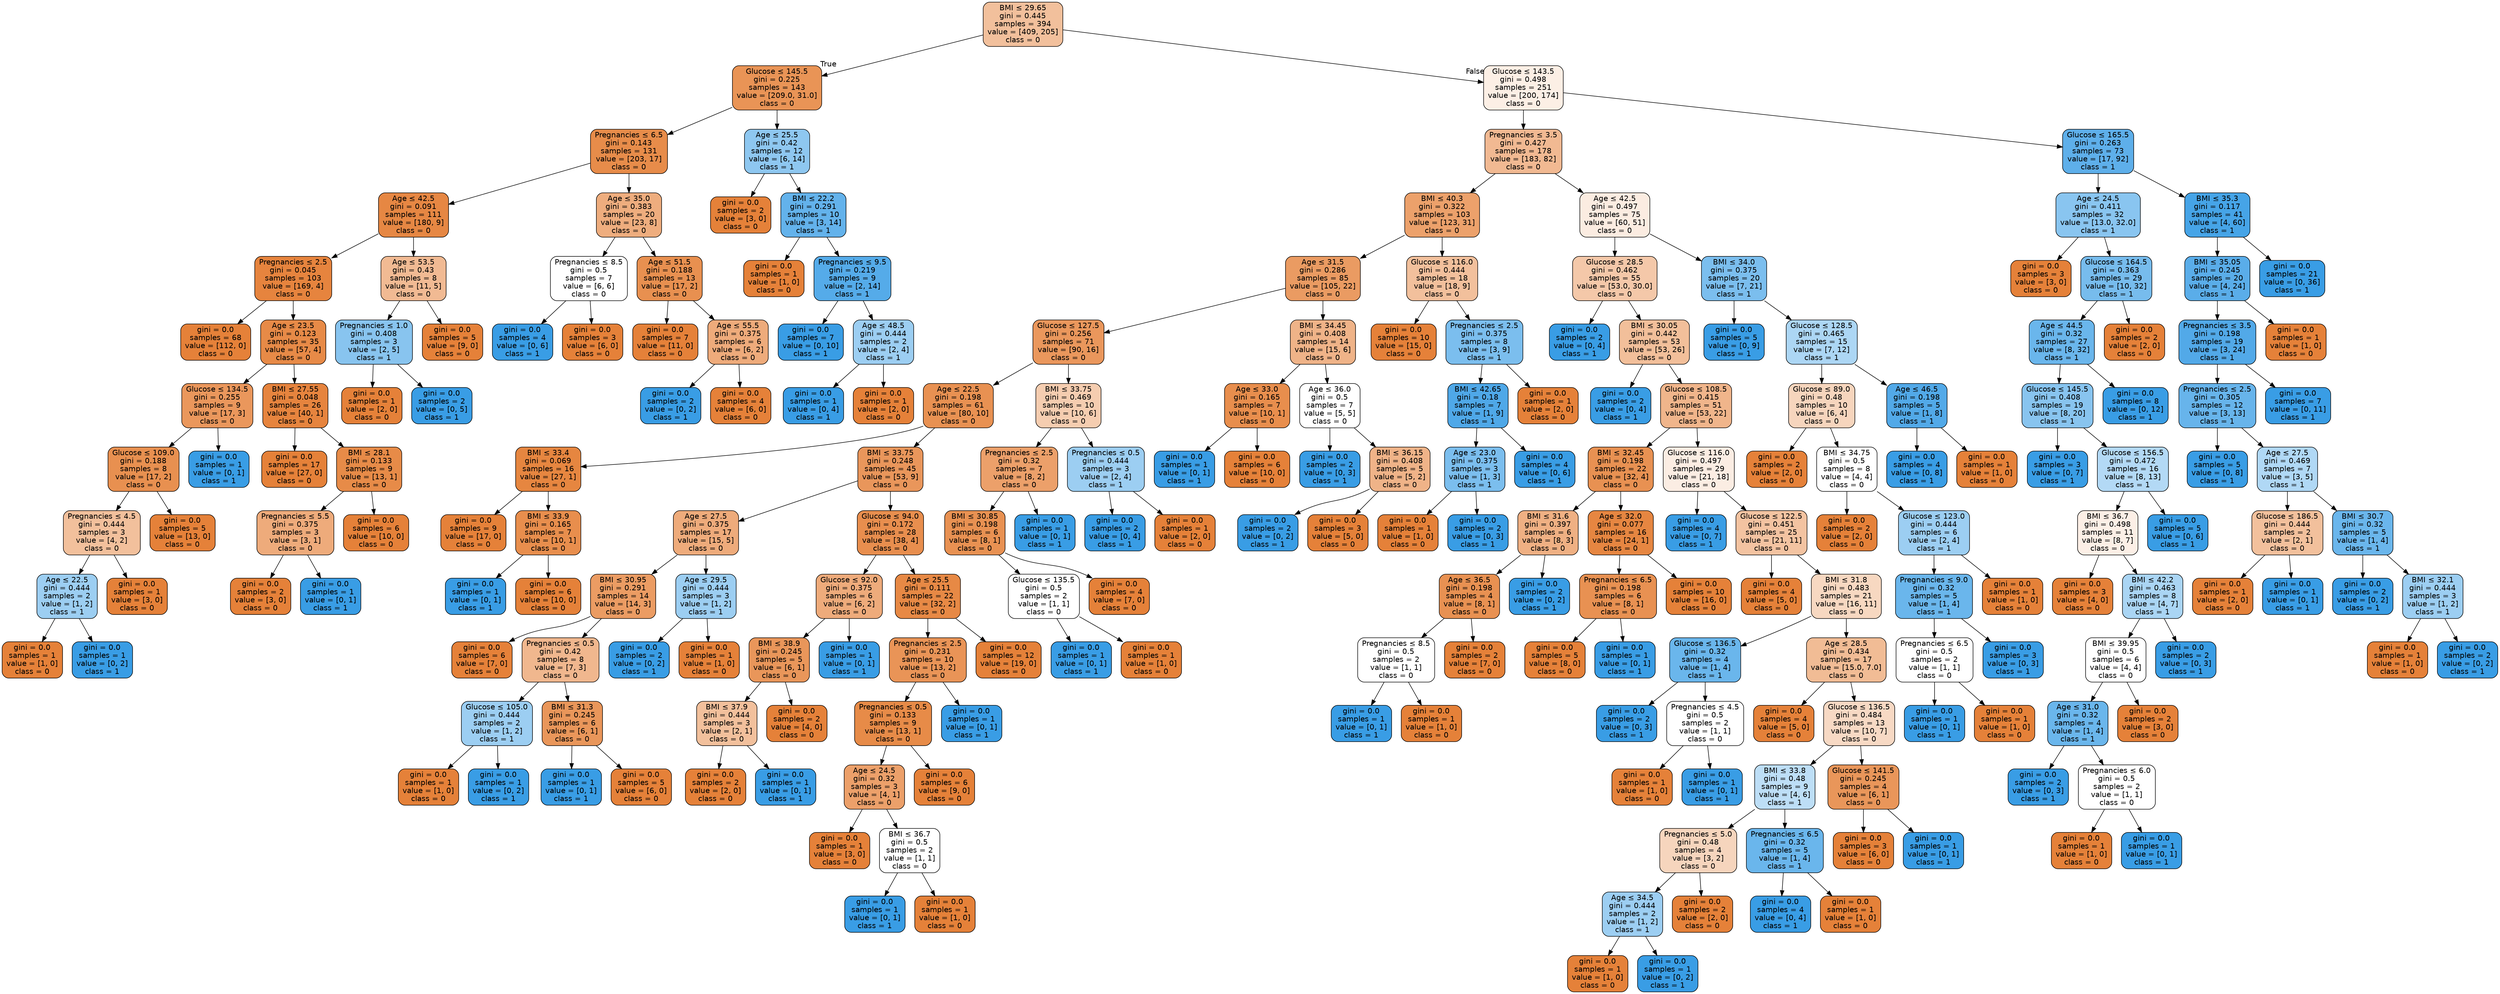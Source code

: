 digraph Tree {
node [shape=box, style="filled, rounded", color="black", fontname="helvetica"] ;
edge [fontname="helvetica"] ;
0 [label=<BMI &le; 29.65<br/>gini = 0.445<br/>samples = 394<br/>value = [409, 205]<br/>class = 0>, fillcolor="#f2c09c"] ;
1 [label=<Glucose &le; 145.5<br/>gini = 0.225<br/>samples = 143<br/>value = [209.0, 31.0]<br/>class = 0>, fillcolor="#e99456"] ;
0 -> 1 [labeldistance=2.5, labelangle=45, headlabel="True"] ;
2 [label=<Pregnancies &le; 6.5<br/>gini = 0.143<br/>samples = 131<br/>value = [203, 17]<br/>class = 0>, fillcolor="#e78c4a"] ;
1 -> 2 ;
3 [label=<Age &le; 42.5<br/>gini = 0.091<br/>samples = 111<br/>value = [180, 9]<br/>class = 0>, fillcolor="#e68743"] ;
2 -> 3 ;
4 [label=<Pregnancies &le; 2.5<br/>gini = 0.045<br/>samples = 103<br/>value = [169, 4]<br/>class = 0>, fillcolor="#e6843e"] ;
3 -> 4 ;
5 [label=<gini = 0.0<br/>samples = 68<br/>value = [112, 0]<br/>class = 0>, fillcolor="#e58139"] ;
4 -> 5 ;
6 [label=<Age &le; 23.5<br/>gini = 0.123<br/>samples = 35<br/>value = [57, 4]<br/>class = 0>, fillcolor="#e78a47"] ;
4 -> 6 ;
7 [label=<Glucose &le; 134.5<br/>gini = 0.255<br/>samples = 9<br/>value = [17, 3]<br/>class = 0>, fillcolor="#ea975c"] ;
6 -> 7 ;
8 [label=<Glucose &le; 109.0<br/>gini = 0.188<br/>samples = 8<br/>value = [17, 2]<br/>class = 0>, fillcolor="#e89050"] ;
7 -> 8 ;
9 [label=<Pregnancies &le; 4.5<br/>gini = 0.444<br/>samples = 3<br/>value = [4, 2]<br/>class = 0>, fillcolor="#f2c09c"] ;
8 -> 9 ;
10 [label=<Age &le; 22.5<br/>gini = 0.444<br/>samples = 2<br/>value = [1, 2]<br/>class = 1>, fillcolor="#9ccef2"] ;
9 -> 10 ;
11 [label=<gini = 0.0<br/>samples = 1<br/>value = [1, 0]<br/>class = 0>, fillcolor="#e58139"] ;
10 -> 11 ;
12 [label=<gini = 0.0<br/>samples = 1<br/>value = [0, 2]<br/>class = 1>, fillcolor="#399de5"] ;
10 -> 12 ;
13 [label=<gini = 0.0<br/>samples = 1<br/>value = [3, 0]<br/>class = 0>, fillcolor="#e58139"] ;
9 -> 13 ;
14 [label=<gini = 0.0<br/>samples = 5<br/>value = [13, 0]<br/>class = 0>, fillcolor="#e58139"] ;
8 -> 14 ;
15 [label=<gini = 0.0<br/>samples = 1<br/>value = [0, 1]<br/>class = 1>, fillcolor="#399de5"] ;
7 -> 15 ;
16 [label=<BMI &le; 27.55<br/>gini = 0.048<br/>samples = 26<br/>value = [40, 1]<br/>class = 0>, fillcolor="#e6843e"] ;
6 -> 16 ;
17 [label=<gini = 0.0<br/>samples = 17<br/>value = [27, 0]<br/>class = 0>, fillcolor="#e58139"] ;
16 -> 17 ;
18 [label=<BMI &le; 28.1<br/>gini = 0.133<br/>samples = 9<br/>value = [13, 1]<br/>class = 0>, fillcolor="#e78b48"] ;
16 -> 18 ;
19 [label=<Pregnancies &le; 5.5<br/>gini = 0.375<br/>samples = 3<br/>value = [3, 1]<br/>class = 0>, fillcolor="#eeab7b"] ;
18 -> 19 ;
20 [label=<gini = 0.0<br/>samples = 2<br/>value = [3, 0]<br/>class = 0>, fillcolor="#e58139"] ;
19 -> 20 ;
21 [label=<gini = 0.0<br/>samples = 1<br/>value = [0, 1]<br/>class = 1>, fillcolor="#399de5"] ;
19 -> 21 ;
22 [label=<gini = 0.0<br/>samples = 6<br/>value = [10, 0]<br/>class = 0>, fillcolor="#e58139"] ;
18 -> 22 ;
23 [label=<Age &le; 53.5<br/>gini = 0.43<br/>samples = 8<br/>value = [11, 5]<br/>class = 0>, fillcolor="#f1ba93"] ;
3 -> 23 ;
24 [label=<Pregnancies &le; 1.0<br/>gini = 0.408<br/>samples = 3<br/>value = [2, 5]<br/>class = 1>, fillcolor="#88c4ef"] ;
23 -> 24 ;
25 [label=<gini = 0.0<br/>samples = 1<br/>value = [2, 0]<br/>class = 0>, fillcolor="#e58139"] ;
24 -> 25 ;
26 [label=<gini = 0.0<br/>samples = 2<br/>value = [0, 5]<br/>class = 1>, fillcolor="#399de5"] ;
24 -> 26 ;
27 [label=<gini = 0.0<br/>samples = 5<br/>value = [9, 0]<br/>class = 0>, fillcolor="#e58139"] ;
23 -> 27 ;
28 [label=<Age &le; 35.0<br/>gini = 0.383<br/>samples = 20<br/>value = [23, 8]<br/>class = 0>, fillcolor="#eead7e"] ;
2 -> 28 ;
29 [label=<Pregnancies &le; 8.5<br/>gini = 0.5<br/>samples = 7<br/>value = [6, 6]<br/>class = 0>, fillcolor="#ffffff"] ;
28 -> 29 ;
30 [label=<gini = 0.0<br/>samples = 4<br/>value = [0, 6]<br/>class = 1>, fillcolor="#399de5"] ;
29 -> 30 ;
31 [label=<gini = 0.0<br/>samples = 3<br/>value = [6, 0]<br/>class = 0>, fillcolor="#e58139"] ;
29 -> 31 ;
32 [label=<Age &le; 51.5<br/>gini = 0.188<br/>samples = 13<br/>value = [17, 2]<br/>class = 0>, fillcolor="#e89050"] ;
28 -> 32 ;
33 [label=<gini = 0.0<br/>samples = 7<br/>value = [11, 0]<br/>class = 0>, fillcolor="#e58139"] ;
32 -> 33 ;
34 [label=<Age &le; 55.5<br/>gini = 0.375<br/>samples = 6<br/>value = [6, 2]<br/>class = 0>, fillcolor="#eeab7b"] ;
32 -> 34 ;
35 [label=<gini = 0.0<br/>samples = 2<br/>value = [0, 2]<br/>class = 1>, fillcolor="#399de5"] ;
34 -> 35 ;
36 [label=<gini = 0.0<br/>samples = 4<br/>value = [6, 0]<br/>class = 0>, fillcolor="#e58139"] ;
34 -> 36 ;
37 [label=<Age &le; 25.5<br/>gini = 0.42<br/>samples = 12<br/>value = [6, 14]<br/>class = 1>, fillcolor="#8ec7f0"] ;
1 -> 37 ;
38 [label=<gini = 0.0<br/>samples = 2<br/>value = [3, 0]<br/>class = 0>, fillcolor="#e58139"] ;
37 -> 38 ;
39 [label=<BMI &le; 22.2<br/>gini = 0.291<br/>samples = 10<br/>value = [3, 14]<br/>class = 1>, fillcolor="#63b2eb"] ;
37 -> 39 ;
40 [label=<gini = 0.0<br/>samples = 1<br/>value = [1, 0]<br/>class = 0>, fillcolor="#e58139"] ;
39 -> 40 ;
41 [label=<Pregnancies &le; 9.5<br/>gini = 0.219<br/>samples = 9<br/>value = [2, 14]<br/>class = 1>, fillcolor="#55abe9"] ;
39 -> 41 ;
42 [label=<gini = 0.0<br/>samples = 7<br/>value = [0, 10]<br/>class = 1>, fillcolor="#399de5"] ;
41 -> 42 ;
43 [label=<Age &le; 48.5<br/>gini = 0.444<br/>samples = 2<br/>value = [2, 4]<br/>class = 1>, fillcolor="#9ccef2"] ;
41 -> 43 ;
44 [label=<gini = 0.0<br/>samples = 1<br/>value = [0, 4]<br/>class = 1>, fillcolor="#399de5"] ;
43 -> 44 ;
45 [label=<gini = 0.0<br/>samples = 1<br/>value = [2, 0]<br/>class = 0>, fillcolor="#e58139"] ;
43 -> 45 ;
46 [label=<Glucose &le; 143.5<br/>gini = 0.498<br/>samples = 251<br/>value = [200, 174]<br/>class = 0>, fillcolor="#fcefe5"] ;
0 -> 46 [labeldistance=2.5, labelangle=-45, headlabel="False"] ;
47 [label=<Pregnancies &le; 3.5<br/>gini = 0.427<br/>samples = 178<br/>value = [183, 82]<br/>class = 0>, fillcolor="#f1b992"] ;
46 -> 47 ;
48 [label=<BMI &le; 40.3<br/>gini = 0.322<br/>samples = 103<br/>value = [123, 31]<br/>class = 0>, fillcolor="#eca16b"] ;
47 -> 48 ;
49 [label=<Age &le; 31.5<br/>gini = 0.286<br/>samples = 85<br/>value = [105, 22]<br/>class = 0>, fillcolor="#ea9b62"] ;
48 -> 49 ;
50 [label=<Glucose &le; 127.5<br/>gini = 0.256<br/>samples = 71<br/>value = [90, 16]<br/>class = 0>, fillcolor="#ea975c"] ;
49 -> 50 ;
51 [label=<Age &le; 22.5<br/>gini = 0.198<br/>samples = 61<br/>value = [80, 10]<br/>class = 0>, fillcolor="#e89152"] ;
50 -> 51 ;
52 [label=<BMI &le; 33.4<br/>gini = 0.069<br/>samples = 16<br/>value = [27, 1]<br/>class = 0>, fillcolor="#e68640"] ;
51 -> 52 ;
53 [label=<gini = 0.0<br/>samples = 9<br/>value = [17, 0]<br/>class = 0>, fillcolor="#e58139"] ;
52 -> 53 ;
54 [label=<BMI &le; 33.9<br/>gini = 0.165<br/>samples = 7<br/>value = [10, 1]<br/>class = 0>, fillcolor="#e88e4d"] ;
52 -> 54 ;
55 [label=<gini = 0.0<br/>samples = 1<br/>value = [0, 1]<br/>class = 1>, fillcolor="#399de5"] ;
54 -> 55 ;
56 [label=<gini = 0.0<br/>samples = 6<br/>value = [10, 0]<br/>class = 0>, fillcolor="#e58139"] ;
54 -> 56 ;
57 [label=<BMI &le; 33.75<br/>gini = 0.248<br/>samples = 45<br/>value = [53, 9]<br/>class = 0>, fillcolor="#e9965b"] ;
51 -> 57 ;
58 [label=<Age &le; 27.5<br/>gini = 0.375<br/>samples = 17<br/>value = [15, 5]<br/>class = 0>, fillcolor="#eeab7b"] ;
57 -> 58 ;
59 [label=<BMI &le; 30.95<br/>gini = 0.291<br/>samples = 14<br/>value = [14, 3]<br/>class = 0>, fillcolor="#eb9c63"] ;
58 -> 59 ;
60 [label=<gini = 0.0<br/>samples = 6<br/>value = [7, 0]<br/>class = 0>, fillcolor="#e58139"] ;
59 -> 60 ;
61 [label=<Pregnancies &le; 0.5<br/>gini = 0.42<br/>samples = 8<br/>value = [7, 3]<br/>class = 0>, fillcolor="#f0b78e"] ;
59 -> 61 ;
62 [label=<Glucose &le; 105.0<br/>gini = 0.444<br/>samples = 2<br/>value = [1, 2]<br/>class = 1>, fillcolor="#9ccef2"] ;
61 -> 62 ;
63 [label=<gini = 0.0<br/>samples = 1<br/>value = [1, 0]<br/>class = 0>, fillcolor="#e58139"] ;
62 -> 63 ;
64 [label=<gini = 0.0<br/>samples = 1<br/>value = [0, 2]<br/>class = 1>, fillcolor="#399de5"] ;
62 -> 64 ;
65 [label=<BMI &le; 31.3<br/>gini = 0.245<br/>samples = 6<br/>value = [6, 1]<br/>class = 0>, fillcolor="#e9965a"] ;
61 -> 65 ;
66 [label=<gini = 0.0<br/>samples = 1<br/>value = [0, 1]<br/>class = 1>, fillcolor="#399de5"] ;
65 -> 66 ;
67 [label=<gini = 0.0<br/>samples = 5<br/>value = [6, 0]<br/>class = 0>, fillcolor="#e58139"] ;
65 -> 67 ;
68 [label=<Age &le; 29.5<br/>gini = 0.444<br/>samples = 3<br/>value = [1, 2]<br/>class = 1>, fillcolor="#9ccef2"] ;
58 -> 68 ;
69 [label=<gini = 0.0<br/>samples = 2<br/>value = [0, 2]<br/>class = 1>, fillcolor="#399de5"] ;
68 -> 69 ;
70 [label=<gini = 0.0<br/>samples = 1<br/>value = [1, 0]<br/>class = 0>, fillcolor="#e58139"] ;
68 -> 70 ;
71 [label=<Glucose &le; 94.0<br/>gini = 0.172<br/>samples = 28<br/>value = [38, 4]<br/>class = 0>, fillcolor="#e88e4e"] ;
57 -> 71 ;
72 [label=<Glucose &le; 92.0<br/>gini = 0.375<br/>samples = 6<br/>value = [6, 2]<br/>class = 0>, fillcolor="#eeab7b"] ;
71 -> 72 ;
73 [label=<BMI &le; 38.9<br/>gini = 0.245<br/>samples = 5<br/>value = [6, 1]<br/>class = 0>, fillcolor="#e9965a"] ;
72 -> 73 ;
74 [label=<BMI &le; 37.9<br/>gini = 0.444<br/>samples = 3<br/>value = [2, 1]<br/>class = 0>, fillcolor="#f2c09c"] ;
73 -> 74 ;
75 [label=<gini = 0.0<br/>samples = 2<br/>value = [2, 0]<br/>class = 0>, fillcolor="#e58139"] ;
74 -> 75 ;
76 [label=<gini = 0.0<br/>samples = 1<br/>value = [0, 1]<br/>class = 1>, fillcolor="#399de5"] ;
74 -> 76 ;
77 [label=<gini = 0.0<br/>samples = 2<br/>value = [4, 0]<br/>class = 0>, fillcolor="#e58139"] ;
73 -> 77 ;
78 [label=<gini = 0.0<br/>samples = 1<br/>value = [0, 1]<br/>class = 1>, fillcolor="#399de5"] ;
72 -> 78 ;
79 [label=<Age &le; 25.5<br/>gini = 0.111<br/>samples = 22<br/>value = [32, 2]<br/>class = 0>, fillcolor="#e78945"] ;
71 -> 79 ;
80 [label=<Pregnancies &le; 2.5<br/>gini = 0.231<br/>samples = 10<br/>value = [13, 2]<br/>class = 0>, fillcolor="#e99457"] ;
79 -> 80 ;
81 [label=<Pregnancies &le; 0.5<br/>gini = 0.133<br/>samples = 9<br/>value = [13, 1]<br/>class = 0>, fillcolor="#e78b48"] ;
80 -> 81 ;
82 [label=<Age &le; 24.5<br/>gini = 0.32<br/>samples = 3<br/>value = [4, 1]<br/>class = 0>, fillcolor="#eca06a"] ;
81 -> 82 ;
83 [label=<gini = 0.0<br/>samples = 1<br/>value = [3, 0]<br/>class = 0>, fillcolor="#e58139"] ;
82 -> 83 ;
84 [label=<BMI &le; 36.7<br/>gini = 0.5<br/>samples = 2<br/>value = [1, 1]<br/>class = 0>, fillcolor="#ffffff"] ;
82 -> 84 ;
85 [label=<gini = 0.0<br/>samples = 1<br/>value = [0, 1]<br/>class = 1>, fillcolor="#399de5"] ;
84 -> 85 ;
86 [label=<gini = 0.0<br/>samples = 1<br/>value = [1, 0]<br/>class = 0>, fillcolor="#e58139"] ;
84 -> 86 ;
87 [label=<gini = 0.0<br/>samples = 6<br/>value = [9, 0]<br/>class = 0>, fillcolor="#e58139"] ;
81 -> 87 ;
88 [label=<gini = 0.0<br/>samples = 1<br/>value = [0, 1]<br/>class = 1>, fillcolor="#399de5"] ;
80 -> 88 ;
89 [label=<gini = 0.0<br/>samples = 12<br/>value = [19, 0]<br/>class = 0>, fillcolor="#e58139"] ;
79 -> 89 ;
90 [label=<BMI &le; 33.75<br/>gini = 0.469<br/>samples = 10<br/>value = [10, 6]<br/>class = 0>, fillcolor="#f5cdb0"] ;
50 -> 90 ;
91 [label=<Pregnancies &le; 2.5<br/>gini = 0.32<br/>samples = 7<br/>value = [8, 2]<br/>class = 0>, fillcolor="#eca06a"] ;
90 -> 91 ;
92 [label=<BMI &le; 30.85<br/>gini = 0.198<br/>samples = 6<br/>value = [8, 1]<br/>class = 0>, fillcolor="#e89152"] ;
91 -> 92 ;
93 [label=<Glucose &le; 135.5<br/>gini = 0.5<br/>samples = 2<br/>value = [1, 1]<br/>class = 0>, fillcolor="#ffffff"] ;
92 -> 93 ;
94 [label=<gini = 0.0<br/>samples = 1<br/>value = [0, 1]<br/>class = 1>, fillcolor="#399de5"] ;
93 -> 94 ;
95 [label=<gini = 0.0<br/>samples = 1<br/>value = [1, 0]<br/>class = 0>, fillcolor="#e58139"] ;
93 -> 95 ;
96 [label=<gini = 0.0<br/>samples = 4<br/>value = [7, 0]<br/>class = 0>, fillcolor="#e58139"] ;
92 -> 96 ;
97 [label=<gini = 0.0<br/>samples = 1<br/>value = [0, 1]<br/>class = 1>, fillcolor="#399de5"] ;
91 -> 97 ;
98 [label=<Pregnancies &le; 0.5<br/>gini = 0.444<br/>samples = 3<br/>value = [2, 4]<br/>class = 1>, fillcolor="#9ccef2"] ;
90 -> 98 ;
99 [label=<gini = 0.0<br/>samples = 2<br/>value = [0, 4]<br/>class = 1>, fillcolor="#399de5"] ;
98 -> 99 ;
100 [label=<gini = 0.0<br/>samples = 1<br/>value = [2, 0]<br/>class = 0>, fillcolor="#e58139"] ;
98 -> 100 ;
101 [label=<BMI &le; 34.45<br/>gini = 0.408<br/>samples = 14<br/>value = [15, 6]<br/>class = 0>, fillcolor="#efb388"] ;
49 -> 101 ;
102 [label=<Age &le; 33.0<br/>gini = 0.165<br/>samples = 7<br/>value = [10, 1]<br/>class = 0>, fillcolor="#e88e4d"] ;
101 -> 102 ;
103 [label=<gini = 0.0<br/>samples = 1<br/>value = [0, 1]<br/>class = 1>, fillcolor="#399de5"] ;
102 -> 103 ;
104 [label=<gini = 0.0<br/>samples = 6<br/>value = [10, 0]<br/>class = 0>, fillcolor="#e58139"] ;
102 -> 104 ;
105 [label=<Age &le; 36.0<br/>gini = 0.5<br/>samples = 7<br/>value = [5, 5]<br/>class = 0>, fillcolor="#ffffff"] ;
101 -> 105 ;
106 [label=<gini = 0.0<br/>samples = 2<br/>value = [0, 3]<br/>class = 1>, fillcolor="#399de5"] ;
105 -> 106 ;
107 [label=<BMI &le; 36.15<br/>gini = 0.408<br/>samples = 5<br/>value = [5, 2]<br/>class = 0>, fillcolor="#efb388"] ;
105 -> 107 ;
108 [label=<gini = 0.0<br/>samples = 2<br/>value = [0, 2]<br/>class = 1>, fillcolor="#399de5"] ;
107 -> 108 ;
109 [label=<gini = 0.0<br/>samples = 3<br/>value = [5, 0]<br/>class = 0>, fillcolor="#e58139"] ;
107 -> 109 ;
110 [label=<Glucose &le; 116.0<br/>gini = 0.444<br/>samples = 18<br/>value = [18, 9]<br/>class = 0>, fillcolor="#f2c09c"] ;
48 -> 110 ;
111 [label=<gini = 0.0<br/>samples = 10<br/>value = [15, 0]<br/>class = 0>, fillcolor="#e58139"] ;
110 -> 111 ;
112 [label=<Pregnancies &le; 2.5<br/>gini = 0.375<br/>samples = 8<br/>value = [3, 9]<br/>class = 1>, fillcolor="#7bbeee"] ;
110 -> 112 ;
113 [label=<BMI &le; 42.65<br/>gini = 0.18<br/>samples = 7<br/>value = [1, 9]<br/>class = 1>, fillcolor="#4fa8e8"] ;
112 -> 113 ;
114 [label=<Age &le; 23.0<br/>gini = 0.375<br/>samples = 3<br/>value = [1, 3]<br/>class = 1>, fillcolor="#7bbeee"] ;
113 -> 114 ;
115 [label=<gini = 0.0<br/>samples = 1<br/>value = [1, 0]<br/>class = 0>, fillcolor="#e58139"] ;
114 -> 115 ;
116 [label=<gini = 0.0<br/>samples = 2<br/>value = [0, 3]<br/>class = 1>, fillcolor="#399de5"] ;
114 -> 116 ;
117 [label=<gini = 0.0<br/>samples = 4<br/>value = [0, 6]<br/>class = 1>, fillcolor="#399de5"] ;
113 -> 117 ;
118 [label=<gini = 0.0<br/>samples = 1<br/>value = [2, 0]<br/>class = 0>, fillcolor="#e58139"] ;
112 -> 118 ;
119 [label=<Age &le; 42.5<br/>gini = 0.497<br/>samples = 75<br/>value = [60, 51]<br/>class = 0>, fillcolor="#fbece1"] ;
47 -> 119 ;
120 [label=<Glucose &le; 28.5<br/>gini = 0.462<br/>samples = 55<br/>value = [53.0, 30.0]<br/>class = 0>, fillcolor="#f4c8a9"] ;
119 -> 120 ;
121 [label=<gini = 0.0<br/>samples = 2<br/>value = [0, 4]<br/>class = 1>, fillcolor="#399de5"] ;
120 -> 121 ;
122 [label=<BMI &le; 30.05<br/>gini = 0.442<br/>samples = 53<br/>value = [53, 26]<br/>class = 0>, fillcolor="#f2bf9a"] ;
120 -> 122 ;
123 [label=<gini = 0.0<br/>samples = 2<br/>value = [0, 4]<br/>class = 1>, fillcolor="#399de5"] ;
122 -> 123 ;
124 [label=<Glucose &le; 108.5<br/>gini = 0.415<br/>samples = 51<br/>value = [53, 22]<br/>class = 0>, fillcolor="#f0b58b"] ;
122 -> 124 ;
125 [label=<BMI &le; 32.45<br/>gini = 0.198<br/>samples = 22<br/>value = [32, 4]<br/>class = 0>, fillcolor="#e89152"] ;
124 -> 125 ;
126 [label=<BMI &le; 31.6<br/>gini = 0.397<br/>samples = 6<br/>value = [8, 3]<br/>class = 0>, fillcolor="#efb083"] ;
125 -> 126 ;
127 [label=<Age &le; 36.5<br/>gini = 0.198<br/>samples = 4<br/>value = [8, 1]<br/>class = 0>, fillcolor="#e89152"] ;
126 -> 127 ;
128 [label=<Pregnancies &le; 8.5<br/>gini = 0.5<br/>samples = 2<br/>value = [1, 1]<br/>class = 0>, fillcolor="#ffffff"] ;
127 -> 128 ;
129 [label=<gini = 0.0<br/>samples = 1<br/>value = [0, 1]<br/>class = 1>, fillcolor="#399de5"] ;
128 -> 129 ;
130 [label=<gini = 0.0<br/>samples = 1<br/>value = [1, 0]<br/>class = 0>, fillcolor="#e58139"] ;
128 -> 130 ;
131 [label=<gini = 0.0<br/>samples = 2<br/>value = [7, 0]<br/>class = 0>, fillcolor="#e58139"] ;
127 -> 131 ;
132 [label=<gini = 0.0<br/>samples = 2<br/>value = [0, 2]<br/>class = 1>, fillcolor="#399de5"] ;
126 -> 132 ;
133 [label=<Age &le; 32.0<br/>gini = 0.077<br/>samples = 16<br/>value = [24, 1]<br/>class = 0>, fillcolor="#e68641"] ;
125 -> 133 ;
134 [label=<Pregnancies &le; 6.5<br/>gini = 0.198<br/>samples = 6<br/>value = [8, 1]<br/>class = 0>, fillcolor="#e89152"] ;
133 -> 134 ;
135 [label=<gini = 0.0<br/>samples = 5<br/>value = [8, 0]<br/>class = 0>, fillcolor="#e58139"] ;
134 -> 135 ;
136 [label=<gini = 0.0<br/>samples = 1<br/>value = [0, 1]<br/>class = 1>, fillcolor="#399de5"] ;
134 -> 136 ;
137 [label=<gini = 0.0<br/>samples = 10<br/>value = [16, 0]<br/>class = 0>, fillcolor="#e58139"] ;
133 -> 137 ;
138 [label=<Glucose &le; 116.0<br/>gini = 0.497<br/>samples = 29<br/>value = [21, 18]<br/>class = 0>, fillcolor="#fbede3"] ;
124 -> 138 ;
139 [label=<gini = 0.0<br/>samples = 4<br/>value = [0, 7]<br/>class = 1>, fillcolor="#399de5"] ;
138 -> 139 ;
140 [label=<Glucose &le; 122.5<br/>gini = 0.451<br/>samples = 25<br/>value = [21, 11]<br/>class = 0>, fillcolor="#f3c3a1"] ;
138 -> 140 ;
141 [label=<gini = 0.0<br/>samples = 4<br/>value = [5, 0]<br/>class = 0>, fillcolor="#e58139"] ;
140 -> 141 ;
142 [label=<BMI &le; 31.8<br/>gini = 0.483<br/>samples = 21<br/>value = [16, 11]<br/>class = 0>, fillcolor="#f7d8c1"] ;
140 -> 142 ;
143 [label=<Glucose &le; 136.5<br/>gini = 0.32<br/>samples = 4<br/>value = [1, 4]<br/>class = 1>, fillcolor="#6ab6ec"] ;
142 -> 143 ;
144 [label=<gini = 0.0<br/>samples = 2<br/>value = [0, 3]<br/>class = 1>, fillcolor="#399de5"] ;
143 -> 144 ;
145 [label=<Pregnancies &le; 4.5<br/>gini = 0.5<br/>samples = 2<br/>value = [1, 1]<br/>class = 0>, fillcolor="#ffffff"] ;
143 -> 145 ;
146 [label=<gini = 0.0<br/>samples = 1<br/>value = [1, 0]<br/>class = 0>, fillcolor="#e58139"] ;
145 -> 146 ;
147 [label=<gini = 0.0<br/>samples = 1<br/>value = [0, 1]<br/>class = 1>, fillcolor="#399de5"] ;
145 -> 147 ;
148 [label=<Age &le; 28.5<br/>gini = 0.434<br/>samples = 17<br/>value = [15.0, 7.0]<br/>class = 0>, fillcolor="#f1bc95"] ;
142 -> 148 ;
149 [label=<gini = 0.0<br/>samples = 4<br/>value = [5, 0]<br/>class = 0>, fillcolor="#e58139"] ;
148 -> 149 ;
150 [label=<Glucose &le; 136.5<br/>gini = 0.484<br/>samples = 13<br/>value = [10, 7]<br/>class = 0>, fillcolor="#f7d9c4"] ;
148 -> 150 ;
151 [label=<BMI &le; 33.8<br/>gini = 0.48<br/>samples = 9<br/>value = [4, 6]<br/>class = 1>, fillcolor="#bddef6"] ;
150 -> 151 ;
152 [label=<Pregnancies &le; 5.0<br/>gini = 0.48<br/>samples = 4<br/>value = [3, 2]<br/>class = 0>, fillcolor="#f6d5bd"] ;
151 -> 152 ;
153 [label=<Age &le; 34.5<br/>gini = 0.444<br/>samples = 2<br/>value = [1, 2]<br/>class = 1>, fillcolor="#9ccef2"] ;
152 -> 153 ;
154 [label=<gini = 0.0<br/>samples = 1<br/>value = [1, 0]<br/>class = 0>, fillcolor="#e58139"] ;
153 -> 154 ;
155 [label=<gini = 0.0<br/>samples = 1<br/>value = [0, 2]<br/>class = 1>, fillcolor="#399de5"] ;
153 -> 155 ;
156 [label=<gini = 0.0<br/>samples = 2<br/>value = [2, 0]<br/>class = 0>, fillcolor="#e58139"] ;
152 -> 156 ;
157 [label=<Pregnancies &le; 6.5<br/>gini = 0.32<br/>samples = 5<br/>value = [1, 4]<br/>class = 1>, fillcolor="#6ab6ec"] ;
151 -> 157 ;
158 [label=<gini = 0.0<br/>samples = 4<br/>value = [0, 4]<br/>class = 1>, fillcolor="#399de5"] ;
157 -> 158 ;
159 [label=<gini = 0.0<br/>samples = 1<br/>value = [1, 0]<br/>class = 0>, fillcolor="#e58139"] ;
157 -> 159 ;
160 [label=<Glucose &le; 141.5<br/>gini = 0.245<br/>samples = 4<br/>value = [6, 1]<br/>class = 0>, fillcolor="#e9965a"] ;
150 -> 160 ;
161 [label=<gini = 0.0<br/>samples = 3<br/>value = [6, 0]<br/>class = 0>, fillcolor="#e58139"] ;
160 -> 161 ;
162 [label=<gini = 0.0<br/>samples = 1<br/>value = [0, 1]<br/>class = 1>, fillcolor="#399de5"] ;
160 -> 162 ;
163 [label=<BMI &le; 34.0<br/>gini = 0.375<br/>samples = 20<br/>value = [7, 21]<br/>class = 1>, fillcolor="#7bbeee"] ;
119 -> 163 ;
164 [label=<gini = 0.0<br/>samples = 5<br/>value = [0, 9]<br/>class = 1>, fillcolor="#399de5"] ;
163 -> 164 ;
165 [label=<Glucose &le; 128.5<br/>gini = 0.465<br/>samples = 15<br/>value = [7, 12]<br/>class = 1>, fillcolor="#acd6f4"] ;
163 -> 165 ;
166 [label=<Glucose &le; 89.0<br/>gini = 0.48<br/>samples = 10<br/>value = [6, 4]<br/>class = 0>, fillcolor="#f6d5bd"] ;
165 -> 166 ;
167 [label=<gini = 0.0<br/>samples = 2<br/>value = [2, 0]<br/>class = 0>, fillcolor="#e58139"] ;
166 -> 167 ;
168 [label=<BMI &le; 34.75<br/>gini = 0.5<br/>samples = 8<br/>value = [4, 4]<br/>class = 0>, fillcolor="#ffffff"] ;
166 -> 168 ;
169 [label=<gini = 0.0<br/>samples = 2<br/>value = [2, 0]<br/>class = 0>, fillcolor="#e58139"] ;
168 -> 169 ;
170 [label=<Glucose &le; 123.0<br/>gini = 0.444<br/>samples = 6<br/>value = [2, 4]<br/>class = 1>, fillcolor="#9ccef2"] ;
168 -> 170 ;
171 [label=<Pregnancies &le; 9.0<br/>gini = 0.32<br/>samples = 5<br/>value = [1, 4]<br/>class = 1>, fillcolor="#6ab6ec"] ;
170 -> 171 ;
172 [label=<Pregnancies &le; 6.5<br/>gini = 0.5<br/>samples = 2<br/>value = [1, 1]<br/>class = 0>, fillcolor="#ffffff"] ;
171 -> 172 ;
173 [label=<gini = 0.0<br/>samples = 1<br/>value = [0, 1]<br/>class = 1>, fillcolor="#399de5"] ;
172 -> 173 ;
174 [label=<gini = 0.0<br/>samples = 1<br/>value = [1, 0]<br/>class = 0>, fillcolor="#e58139"] ;
172 -> 174 ;
175 [label=<gini = 0.0<br/>samples = 3<br/>value = [0, 3]<br/>class = 1>, fillcolor="#399de5"] ;
171 -> 175 ;
176 [label=<gini = 0.0<br/>samples = 1<br/>value = [1, 0]<br/>class = 0>, fillcolor="#e58139"] ;
170 -> 176 ;
177 [label=<Age &le; 46.5<br/>gini = 0.198<br/>samples = 5<br/>value = [1, 8]<br/>class = 1>, fillcolor="#52a9e8"] ;
165 -> 177 ;
178 [label=<gini = 0.0<br/>samples = 4<br/>value = [0, 8]<br/>class = 1>, fillcolor="#399de5"] ;
177 -> 178 ;
179 [label=<gini = 0.0<br/>samples = 1<br/>value = [1, 0]<br/>class = 0>, fillcolor="#e58139"] ;
177 -> 179 ;
180 [label=<Glucose &le; 165.5<br/>gini = 0.263<br/>samples = 73<br/>value = [17, 92]<br/>class = 1>, fillcolor="#5eafea"] ;
46 -> 180 ;
181 [label=<Age &le; 24.5<br/>gini = 0.411<br/>samples = 32<br/>value = [13.0, 32.0]<br/>class = 1>, fillcolor="#89c5f0"] ;
180 -> 181 ;
182 [label=<gini = 0.0<br/>samples = 3<br/>value = [3, 0]<br/>class = 0>, fillcolor="#e58139"] ;
181 -> 182 ;
183 [label=<Glucose &le; 164.5<br/>gini = 0.363<br/>samples = 29<br/>value = [10, 32]<br/>class = 1>, fillcolor="#77bced"] ;
181 -> 183 ;
184 [label=<Age &le; 44.5<br/>gini = 0.32<br/>samples = 27<br/>value = [8, 32]<br/>class = 1>, fillcolor="#6ab6ec"] ;
183 -> 184 ;
185 [label=<Glucose &le; 145.5<br/>gini = 0.408<br/>samples = 19<br/>value = [8, 20]<br/>class = 1>, fillcolor="#88c4ef"] ;
184 -> 185 ;
186 [label=<gini = 0.0<br/>samples = 3<br/>value = [0, 7]<br/>class = 1>, fillcolor="#399de5"] ;
185 -> 186 ;
187 [label=<Glucose &le; 156.5<br/>gini = 0.472<br/>samples = 16<br/>value = [8, 13]<br/>class = 1>, fillcolor="#b3d9f5"] ;
185 -> 187 ;
188 [label=<BMI &le; 36.7<br/>gini = 0.498<br/>samples = 11<br/>value = [8, 7]<br/>class = 0>, fillcolor="#fcefe6"] ;
187 -> 188 ;
189 [label=<gini = 0.0<br/>samples = 3<br/>value = [4, 0]<br/>class = 0>, fillcolor="#e58139"] ;
188 -> 189 ;
190 [label=<BMI &le; 42.2<br/>gini = 0.463<br/>samples = 8<br/>value = [4, 7]<br/>class = 1>, fillcolor="#aad5f4"] ;
188 -> 190 ;
191 [label=<BMI &le; 39.95<br/>gini = 0.5<br/>samples = 6<br/>value = [4, 4]<br/>class = 0>, fillcolor="#ffffff"] ;
190 -> 191 ;
192 [label=<Age &le; 31.0<br/>gini = 0.32<br/>samples = 4<br/>value = [1, 4]<br/>class = 1>, fillcolor="#6ab6ec"] ;
191 -> 192 ;
193 [label=<gini = 0.0<br/>samples = 2<br/>value = [0, 3]<br/>class = 1>, fillcolor="#399de5"] ;
192 -> 193 ;
194 [label=<Pregnancies &le; 6.0<br/>gini = 0.5<br/>samples = 2<br/>value = [1, 1]<br/>class = 0>, fillcolor="#ffffff"] ;
192 -> 194 ;
195 [label=<gini = 0.0<br/>samples = 1<br/>value = [1, 0]<br/>class = 0>, fillcolor="#e58139"] ;
194 -> 195 ;
196 [label=<gini = 0.0<br/>samples = 1<br/>value = [0, 1]<br/>class = 1>, fillcolor="#399de5"] ;
194 -> 196 ;
197 [label=<gini = 0.0<br/>samples = 2<br/>value = [3, 0]<br/>class = 0>, fillcolor="#e58139"] ;
191 -> 197 ;
198 [label=<gini = 0.0<br/>samples = 2<br/>value = [0, 3]<br/>class = 1>, fillcolor="#399de5"] ;
190 -> 198 ;
199 [label=<gini = 0.0<br/>samples = 5<br/>value = [0, 6]<br/>class = 1>, fillcolor="#399de5"] ;
187 -> 199 ;
200 [label=<gini = 0.0<br/>samples = 8<br/>value = [0, 12]<br/>class = 1>, fillcolor="#399de5"] ;
184 -> 200 ;
201 [label=<gini = 0.0<br/>samples = 2<br/>value = [2, 0]<br/>class = 0>, fillcolor="#e58139"] ;
183 -> 201 ;
202 [label=<BMI &le; 35.3<br/>gini = 0.117<br/>samples = 41<br/>value = [4, 60]<br/>class = 1>, fillcolor="#46a4e7"] ;
180 -> 202 ;
203 [label=<BMI &le; 35.05<br/>gini = 0.245<br/>samples = 20<br/>value = [4, 24]<br/>class = 1>, fillcolor="#5aade9"] ;
202 -> 203 ;
204 [label=<Pregnancies &le; 3.5<br/>gini = 0.198<br/>samples = 19<br/>value = [3, 24]<br/>class = 1>, fillcolor="#52a9e8"] ;
203 -> 204 ;
205 [label=<Pregnancies &le; 2.5<br/>gini = 0.305<br/>samples = 12<br/>value = [3, 13]<br/>class = 1>, fillcolor="#67b4eb"] ;
204 -> 205 ;
206 [label=<gini = 0.0<br/>samples = 5<br/>value = [0, 8]<br/>class = 1>, fillcolor="#399de5"] ;
205 -> 206 ;
207 [label=<Age &le; 27.5<br/>gini = 0.469<br/>samples = 7<br/>value = [3, 5]<br/>class = 1>, fillcolor="#b0d8f5"] ;
205 -> 207 ;
208 [label=<Glucose &le; 186.5<br/>gini = 0.444<br/>samples = 2<br/>value = [2, 1]<br/>class = 0>, fillcolor="#f2c09c"] ;
207 -> 208 ;
209 [label=<gini = 0.0<br/>samples = 1<br/>value = [2, 0]<br/>class = 0>, fillcolor="#e58139"] ;
208 -> 209 ;
210 [label=<gini = 0.0<br/>samples = 1<br/>value = [0, 1]<br/>class = 1>, fillcolor="#399de5"] ;
208 -> 210 ;
211 [label=<BMI &le; 30.7<br/>gini = 0.32<br/>samples = 5<br/>value = [1, 4]<br/>class = 1>, fillcolor="#6ab6ec"] ;
207 -> 211 ;
212 [label=<gini = 0.0<br/>samples = 2<br/>value = [0, 2]<br/>class = 1>, fillcolor="#399de5"] ;
211 -> 212 ;
213 [label=<BMI &le; 32.1<br/>gini = 0.444<br/>samples = 3<br/>value = [1, 2]<br/>class = 1>, fillcolor="#9ccef2"] ;
211 -> 213 ;
214 [label=<gini = 0.0<br/>samples = 1<br/>value = [1, 0]<br/>class = 0>, fillcolor="#e58139"] ;
213 -> 214 ;
215 [label=<gini = 0.0<br/>samples = 2<br/>value = [0, 2]<br/>class = 1>, fillcolor="#399de5"] ;
213 -> 215 ;
216 [label=<gini = 0.0<br/>samples = 7<br/>value = [0, 11]<br/>class = 1>, fillcolor="#399de5"] ;
204 -> 216 ;
217 [label=<gini = 0.0<br/>samples = 1<br/>value = [1, 0]<br/>class = 0>, fillcolor="#e58139"] ;
203 -> 217 ;
218 [label=<gini = 0.0<br/>samples = 21<br/>value = [0, 36]<br/>class = 1>, fillcolor="#399de5"] ;
202 -> 218 ;
}